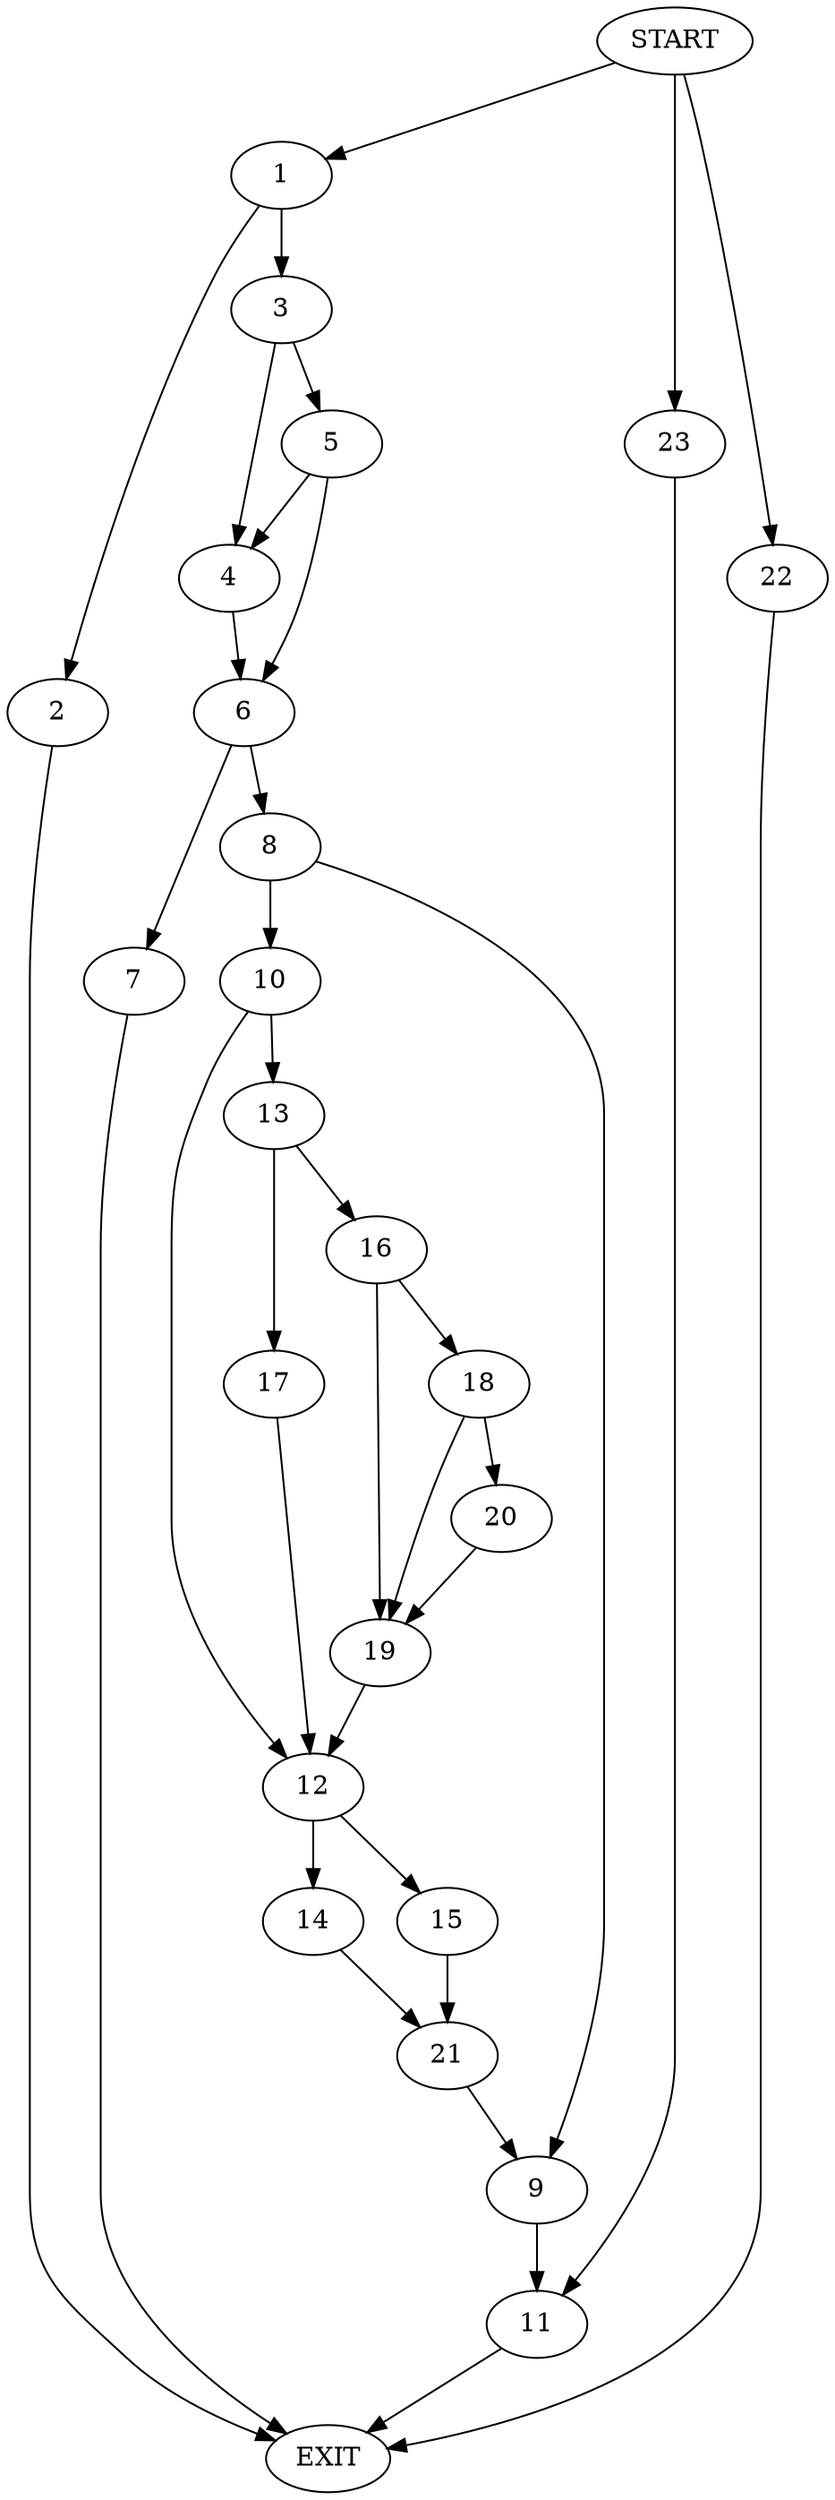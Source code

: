 digraph {
0 [label="START"]
24 [label="EXIT"]
0 -> 1
1 -> 2
1 -> 3
2 -> 24
3 -> 4
3 -> 5
4 -> 6
5 -> 6
5 -> 4
6 -> 7
6 -> 8
7 -> 24
8 -> 9
8 -> 10
9 -> 11
10 -> 12
10 -> 13
12 -> 14
12 -> 15
13 -> 16
13 -> 17
16 -> 18
16 -> 19
17 -> 12
18 -> 20
18 -> 19
19 -> 12
20 -> 19
14 -> 21
15 -> 21
21 -> 9
11 -> 24
0 -> 22
22 -> 24
0 -> 23
23 -> 11
}
